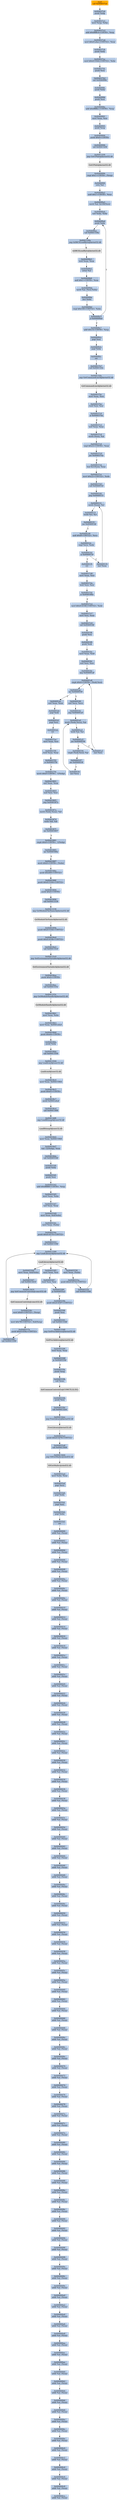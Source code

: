 digraph G {
node[shape=rectangle,style=filled,fillcolor=lightsteelblue,color=lightsteelblue]
bgcolor="transparent"
a0x00401000call_0x004037a0[label="start\ncall 0x004037a0",color="lightgrey",fillcolor="orange"];
a0x004037a0pushl_ebp[label="0x004037a0\npushl %ebp"];
a0x004037a1movl_esp_ebp[label="0x004037a1\nmovl %esp, %ebp"];
a0x004037a3addl_0xffffffc4UINT8_esp[label="0x004037a3\naddl $0xffffffc4<UINT8>, %esp"];
a0x004037a6movl_0x41a4acUINT32_eax[label="0x004037a6\nmovl $0x41a4ac<UINT32>, %eax"];
a0x004037abpushl_ebx[label="0x004037ab\npushl %ebx"];
a0x004037acmovl_0x415564UINT32_ebx[label="0x004037ac\nmovl $0x415564<UINT32>, %ebx"];
a0x004037b1pushl_esi[label="0x004037b1\npushl %esi"];
a0x004037b2call_0x0040f98c[label="0x004037b2\ncall 0x0040f98c"];
a0x0040f98cpushl_ebx[label="0x0040f98c\npushl %ebx"];
a0x0040f98dpushl_esi[label="0x0040f98d\npushl %esi"];
a0x0040f98eaddl_0xffffffecUINT8_esp[label="0x0040f98e\naddl $0xffffffec<UINT8>, %esp"];
a0x0040f991movl_eax_esi[label="0x0040f991\nmovl %eax, %esi"];
a0x0040f993pushl_esp[label="0x0040f993\npushl %esp"];
a0x0040f994pushl_0x0UINT8[label="0x0040f994\npushl $0x0<UINT8>"];
a0x0040f996call_0x004132f4[label="0x0040f996\ncall 0x004132f4"];
a0x004132f4jmp_GetCPInfo_kernel32_dll[label="0x004132f4\njmp GetCPInfo@kernel32.dll"];
GetCPInfo_kernel32_dll[label="GetCPInfo@kernel32.dll",color="lightgrey",fillcolor="lightgrey"];
a0x0040f99bcmpl_0x1UINT8_esp_[label="0x0040f99b\ncmpl $0x1<UINT8>, (%esp)"];
a0x0040f99fseta_al[label="0x0040f99f\nseta %al"];
a0x0040f9a2andl_0x1UINT8_eax[label="0x0040f9a2\nandl $0x1<UINT8>, %eax"];
a0x0040f9a5movb_al_0x100esi_[label="0x0040f9a5\nmovb %al, 0x100(%esi)"];
a0x0040f9abxorl_ebx_ebx[label="0x0040f9ab\nxorl %ebx, %ebx"];
a0x0040f9adpushl_ebx[label="0x0040f9ad\npushl %ebx"];
a0x0040f9aecall_0x0041338a[label="0x0040f9ae\ncall 0x0041338a"];
a0x0041338ajmp_IsDBCSLeadByte_kernel32_dll[label="0x0041338a\njmp IsDBCSLeadByte@kernel32.dll"];
IsDBCSLeadByte_kernel32_dll[label="IsDBCSLeadByte@kernel32.dll",color="lightgrey",fillcolor="lightgrey"];
a0x0040f9b3testl_eax_eax[label="0x0040f9b3\ntestl %eax, %eax"];
a0x0040f9b5setne_al[label="0x0040f9b5\nsetne %al"];
a0x0040f9b8andl_0x1UINT8_eax[label="0x0040f9b8\nandl $0x1<UINT8>, %eax"];
a0x0040f9bbmovb_al_esiebx_[label="0x0040f9bb\nmovb %al, (%esi,%ebx)"];
a0x0040f9beincl_ebx[label="0x0040f9be\nincl %ebx"];
a0x0040f9bfcmpl_0x100UINT32_ebx[label="0x0040f9bf\ncmpl $0x100<UINT32>, %ebx"];
a0x0040f9c5jl_0x0040f9ad[label="0x0040f9c5\njl 0x0040f9ad"];
a0x0040f9c7addl_0x14UINT8_esp[label="0x0040f9c7\naddl $0x14<UINT8>, %esp"];
a0x0040f9capopl_esi[label="0x0040f9ca\npopl %esi"];
a0x0040f9cbpopl_ebx[label="0x0040f9cb\npopl %ebx"];
a0x0040f9ccret[label="0x0040f9cc\nret"];
a0x004037b7call_0x004132fa[label="0x004037b7\ncall 0x004132fa"];
a0x004132fajmp_GetCommandLineA_kernel32_dll[label="0x004132fa\njmp GetCommandLineA@kernel32.dll"];
GetCommandLineA_kernel32_dll[label="GetCommandLineA@kernel32.dll",color="lightgrey",fillcolor="lightgrey"];
a0x004037bcmovl_eax_esi[label="0x004037bc\nmovl %eax, %esi"];
a0x004037betestl_esi_esi[label="0x004037be\ntestl %esi, %esi"];
a0x004037c0je_0x004037da[label="0x004037c0\nje 0x004037da"];
a0x004037c2xorl_eax_eax[label="0x004037c2\nxorl %eax, %eax"];
a0x004037c4movb_esi__al[label="0x004037c4\nmovb (%esi), %al"];
a0x004037c6cmpl_0x22UINT8_eax[label="0x004037c6\ncmpl $0x22<UINT8>, %eax"];
a0x004037c9jne_0x004037da[label="0x004037c9\njne 0x004037da"];
a0x004037cbleal_0x1esi__eax[label="0x004037cb\nleal 0x1(%esi), %eax"];
a0x004037cemovl_0x22UINT32_edx[label="0x004037ce\nmovl $0x22<UINT32>, %edx"];
a0x004037d3call_0x0040f144[label="0x004037d3\ncall 0x0040f144"];
a0x0040f144jmp_0x0040f151[label="0x0040f144\njmp 0x0040f151"];
a0x0040f151movb_eax__cl[label="0x0040f151\nmovb (%eax), %cl"];
a0x0040f153testb_cl_cl[label="0x0040f153\ntestb %cl, %cl"];
a0x0040f155jne_0x0040f146[label="0x0040f155\njne 0x0040f146"];
a0x0040f146andl_0xffUINT32_ecx[label="0x0040f146\nandl $0xff<UINT32>, %ecx"];
a0x0040f14ccmpl_ecx_edx[label="0x0040f14c\ncmpl %ecx, %edx"];
a0x0040f14eje_0x0040f159[label="0x0040f14e\nje 0x0040f159"];
a0x0040f150incl_eax[label="0x0040f150\nincl %eax"];
a0x0040f159ret[label="0x0040f159\nret"];
a0x004037d8movl_eax_esi[label="0x004037d8\nmovl %eax, %esi"];
a0x004037datestl_esi_esi[label="0x004037da\ntestl %esi, %esi"];
a0x004037dcje_0x0040388a[label="0x004037dc\nje 0x0040388a"];
a0x004037e2movl_0x414108UINT32_edx[label="0x004037e2\nmovl $0x414108<UINT32>, %edx"];
a0x004037e7movl_esi_eax[label="0x004037e7\nmovl %esi, %eax"];
a0x004037e9call_0x0040f188[label="0x004037e9\ncall 0x0040f188"];
a0x0040f188pushl_esi[label="0x0040f188\npushl %esi"];
a0x0040f189pushl_edi[label="0x0040f189\npushl %edi"];
a0x0040f18amovl_eax_edi[label="0x0040f18a\nmovl %eax, %edi"];
a0x0040f18cxorl_esi_esi[label="0x0040f18c\nxorl %esi, %esi"];
a0x0040f18ejmp_0x0040f1a8[label="0x0040f18e\njmp 0x0040f1a8"];
a0x0040f1a8cmpb_0x0UINT8_ediesi_[label="0x0040f1a8\ncmpb $0x0<UINT8>, (%edi,%esi)"];
a0x0040f1acjne_0x0040f190[label="0x0040f1ac\njne 0x0040f190"];
a0x0040f190xorl_ecx_ecx[label="0x0040f190\nxorl %ecx, %ecx"];
a0x0040f192jmp_0x0040f1a0[label="0x0040f192\njmp 0x0040f1a0"];
a0x0040f1a0movb_edxecx__al[label="0x0040f1a0\nmovb (%edx,%ecx), %al"];
a0x0040f1a3testb_al_al[label="0x0040f1a3\ntestb %al, %al"];
a0x0040f1a5jne_0x0040f194[label="0x0040f1a5\njne 0x0040f194"];
a0x0040f194cmpb_ediesi__al[label="0x0040f194\ncmpb (%edi,%esi), %al"];
a0x0040f197jne_0x0040f19f[label="0x0040f197\njne 0x0040f19f"];
a0x0040f19fincl_ecx[label="0x0040f19f\nincl %ecx"];
a0x0040f1a7incl_esi[label="0x0040f1a7\nincl %esi"];
a0x0040f1aexorl_eax_eax[label="0x0040f1ae\nxorl %eax, %eax"];
a0x0040f1b0popl_edi[label="0x0040f1b0\npopl %edi"];
a0x0040f1b1popl_esi[label="0x0040f1b1\npopl %esi"];
a0x0040f1b2ret[label="0x0040f1b2\nret"];
a0x004037eemovl_eax_esi[label="0x004037ee\nmovl %eax, %esi"];
a0x004037f0testl_eax_eax[label="0x004037f0\ntestl %eax, %eax"];
a0x004037f2je_0x004037fd[label="0x004037f2\nje 0x004037fd"];
a0x004037fdmovb_0x0UINT8__1ebp_[label="0x004037fd\nmovb $0x0<UINT8>, -1(%ebp)"];
a0x00403801xorl_eax_eax[label="0x00403801\nxorl %eax, %eax"];
a0x00403803xorl_esi_esi[label="0x00403803\nxorl %esi, %esi"];
a0x00403805jmp_0x0040387a[label="0x00403805\njmp 0x0040387a"];
a0x0040387amovb_ebxeax__dl[label="0x0040387a\nmovb (%ebx,%eax), %dl"];
a0x0040387dtestb_dl_dl[label="0x0040387d\ntestb %dl, %dl"];
a0x0040387fjne_0x00403807[label="0x0040387f\njne 0x00403807"];
a0x00403881cmpb_0x0UINT8__1ebp_[label="0x00403881\ncmpb $0x0<UINT8>, -1(%ebp)"];
a0x00403885jne_0x0040388a[label="0x00403885\njne 0x0040388a"];
a0x00403887movb_0x0UINT8_ebx_[label="0x00403887\nmovb $0x0<UINT8>, (%ebx)"];
a0x0040388apushl_0x400UINT32[label="0x0040388a\npushl $0x400<UINT32>"];
a0x0040388fpushl_0x415164UINT32[label="0x0040388f\npushl $0x415164<UINT32>"];
a0x00403894pushl_0x0UINT8[label="0x00403894\npushl $0x0<UINT8>"];
a0x00403896call_0x00413336[label="0x00403896\ncall 0x00413336"];
a0x00413336jmp_GetModuleFileNameA_kernel32_dll[label="0x00413336\njmp GetModuleFileNameA@kernel32.dll"];
GetModuleFileNameA_kernel32_dll[label="GetModuleFileNameA@kernel32.dll",color="lightgrey",fillcolor="lightgrey"];
a0x0040389bpushl_0x415164UINT32[label="0x0040389b\npushl $0x415164<UINT32>"];
a0x004038a0pushl_0x41410bUINT32[label="0x004038a0\npushl $0x41410b<UINT32>"];
a0x004038a5call_0x004133c0[label="0x004038a5\ncall 0x004133c0"];
a0x004133c0jmp_SetEnvironmentVariableA_kernel32_dll[label="0x004133c0\njmp SetEnvironmentVariableA@kernel32.dll"];
SetEnvironmentVariableA_kernel32_dll[label="SetEnvironmentVariableA@kernel32.dll",color="lightgrey",fillcolor="lightgrey"];
a0x004038aapushl_0x0UINT8[label="0x004038aa\npushl $0x0<UINT8>"];
a0x004038accall_0x0041333c[label="0x004038ac\ncall 0x0041333c"];
a0x0041333cjmp_GetModuleHandleA_kernel32_dll[label="0x0041333c\njmp GetModuleHandleA@kernel32.dll"];
GetModuleHandleA_kernel32_dll[label="GetModuleHandleA@kernel32.dll",color="lightgrey",fillcolor="lightgrey"];
a0x004038b1movl_eax_ebx[label="0x004038b1\nmovl %eax, %ebx"];
a0x004038b3movl_eax_0x0041a4a4[label="0x004038b3\nmovl %eax, 0x0041a4a4"];
a0x004038b8pushl_0x64UINT8[label="0x004038b8\npushl $0x64<UINT8>"];
a0x004038bapushl_ebx[label="0x004038ba\npushl %ebx"];
a0x004038bbcall_0x00413504[label="0x004038bb\ncall 0x00413504"];
a0x00413504jmp_LoadIconA_user32_dll[label="0x00413504\njmp LoadIconA@user32.dll"];
LoadIconA_user32_dll[label="LoadIconA@user32.dll",color="lightgrey",fillcolor="lightgrey"];
a0x004038c0movl_eax_0x00415964[label="0x004038c0\nmovl %eax, 0x00415964"];
a0x004038c5pushl_0x65UINT8[label="0x004038c5\npushl $0x65<UINT8>"];
a0x004038c7pushl_0x0041a4a4[label="0x004038c7\npushl 0x0041a4a4"];
a0x004038cdcall_0x004134f8[label="0x004038cd\ncall 0x004134f8"];
a0x004134f8jmp_LoadBitmapA_user32_dll[label="0x004134f8\njmp LoadBitmapA@user32.dll"];
LoadBitmapA_user32_dll[label="LoadBitmapA@user32.dll",color="lightgrey",fillcolor="lightgrey"];
a0x004038d2movl_eax_0x00415968[label="0x004038d2\nmovl %eax, 0x00415968"];
a0x004038d7leal__12ebp__eax[label="0x004038d7\nleal -12(%ebp), %eax"];
a0x004038dacall_0x00405540[label="0x004038da\ncall 0x00405540"];
a0x00405540pushl_ebx[label="0x00405540\npushl %ebx"];
a0x00405541pushl_esi[label="0x00405541\npushl %esi"];
a0x00405542addl_0xfffffff8UINT8_esp[label="0x00405542\naddl $0xfffffff8<UINT8>, %esp"];
a0x00405545movl_eax_ebx[label="0x00405545\nmovl %eax, %ebx"];
a0x00405547xorl_eax_eax[label="0x00405547\nxorl %eax, %eax"];
a0x00405549movl_eax_0x4ebx_[label="0x00405549\nmovl %eax, 0x4(%ebx)"];
a0x0040554cmovl_eax_ebx_[label="0x0040554c\nmovl %eax, (%ebx)"];
a0x0040554epushl_0x414570UINT32[label="0x0040554e\npushl $0x414570<UINT32>"];
a0x00405553call_0x00413390[label="0x00405553\ncall 0x00413390"];
a0x00413390jmp_LoadLibraryA_kernel32_dll[label="0x00413390\njmp LoadLibraryA@kernel32.dll"];
LoadLibraryA_kernel32_dll[label="LoadLibraryA@kernel32.dll",color="lightgrey",fillcolor="lightgrey"];
a0x00405558movl_eax_ebx_[label="0x00405558\nmovl %eax, (%ebx)"];
a0x0040555apushl_0x41457dUINT32[label="0x0040555a\npushl $0x41457d<UINT32>"];
a0x0040555fcall_0x00413390[label="0x0040555f\ncall 0x00413390"];
a0x00405564movl_eax_0x4ebx_[label="0x00405564\nmovl %eax, 0x4(%ebx)"];
a0x00405567call_0x00413410[label="0x00405567\ncall 0x00413410"];
a0x00413410jmp_InitCommonControls_comctl32_dll[label="0x00413410\njmp InitCommonControls@comctl32.dll"];
InitCommonControls_comctl32_dll[label="InitCommonControls@comctl32.dll",color="lightgrey",fillcolor="lightgrey"];
a0x0040556cmovl_0x8UINT32_esp_[label="0x0040556c\nmovl $0x8<UINT32>, (%esp)"];
a0x00405573movl_0x7ffUINT32_0x4esp_[label="0x00405573\nmovl $0x7ff<UINT32>, 0x4(%esp)"];
a0x0040557bpushl_0x41458aUINT32[label="0x0040557b\npushl $0x41458a<UINT32>"];
a0x00405580call_0x00413390[label="0x00405580\ncall 0x00413390"];
a0x00405585movl_eax_esi[label="0x00405585\nmovl %eax, %esi"];
a0x00405587testl_esi_esi[label="0x00405587\ntestl %esi, %esi"];
a0x00405589je_0x004055a3[label="0x00405589\nje 0x004055a3"];
a0x0040558bpushl_0x414597UINT32[label="0x0040558b\npushl $0x414597<UINT32>"];
a0x00405590pushl_esi[label="0x00405590\npushl %esi"];
a0x00405591call_0x00413348[label="0x00405591\ncall 0x00413348"];
a0x00413348jmp_GetProcAddress_kernel32_dll[label="0x00413348\njmp GetProcAddress@kernel32.dll"];
GetProcAddress_kernel32_dll[label="GetProcAddress@kernel32.dll",color="lightgrey",fillcolor="lightgrey"];
a0x00405596testl_eax_eax[label="0x00405596\ntestl %eax, %eax"];
a0x00405598je_0x0040559d[label="0x00405598\nje 0x0040559d"];
a0x0040559apushl_esp[label="0x0040559a\npushl %esp"];
a0x0040559bcall_eax[label="0x0040559b\ncall %eax"];
InitCommonControlsEx_COMCTL32_DLL[label="InitCommonControlsEx@COMCTL32.DLL",color="lightgrey",fillcolor="lightgrey"];
a0x0040559dpushl_esi[label="0x0040559d\npushl %esi"];
a0x0040559ecall_0x004132ee[label="0x0040559e\ncall 0x004132ee"];
a0x004132eejmp_FreeLibrary_kernel32_dll[label="0x004132ee\njmp FreeLibrary@kernel32.dll"];
FreeLibrary_kernel32_dll[label="FreeLibrary@kernel32.dll",color="lightgrey",fillcolor="lightgrey"];
a0x004055a3pushl_0x415d78UINT32[label="0x004055a3\npushl $0x415d78<UINT32>"];
a0x004055a8call_0x00413444[label="0x004055a8\ncall 0x00413444"];
a0x00413444jmp_SHGetMalloc_shell32_dll[label="0x00413444\njmp SHGetMalloc@shell32.dll"];
SHGetMalloc_shell32_dll[label="SHGetMalloc@shell32.dll",color="lightgrey",fillcolor="lightgrey"];
a0x004055admovl_ebx_eax[label="0x004055ad\nmovl %ebx, %eax"];
a0x004055afpopl_ecx[label="0x004055af\npopl %ecx"];
a0x004055b0popl_edx[label="0x004055b0\npopl %edx"];
a0x004055b1popl_esi[label="0x004055b1\npopl %esi"];
a0x004055b2popl_ebx[label="0x004055b2\npopl %ebx"];
a0x004055b3ret[label="0x004055b3\nret"];
a0x00000000addb_al_eax_[label="0x00000000\naddb %al, (%eax)"];
a0x00000002addb_al_eax_[label="0x00000002\naddb %al, (%eax)"];
a0x00000004addb_al_eax_[label="0x00000004\naddb %al, (%eax)"];
a0x00000006addb_al_eax_[label="0x00000006\naddb %al, (%eax)"];
a0x00000008addb_al_eax_[label="0x00000008\naddb %al, (%eax)"];
a0x0000000aaddb_al_eax_[label="0x0000000a\naddb %al, (%eax)"];
a0x0000000caddb_al_eax_[label="0x0000000c\naddb %al, (%eax)"];
a0x0000000eaddb_al_eax_[label="0x0000000e\naddb %al, (%eax)"];
a0x00000010addb_al_eax_[label="0x00000010\naddb %al, (%eax)"];
a0x00000012addb_al_eax_[label="0x00000012\naddb %al, (%eax)"];
a0x00000014addb_al_eax_[label="0x00000014\naddb %al, (%eax)"];
a0x00000016addb_al_eax_[label="0x00000016\naddb %al, (%eax)"];
a0x00000018addb_al_eax_[label="0x00000018\naddb %al, (%eax)"];
a0x0000001aaddb_al_eax_[label="0x0000001a\naddb %al, (%eax)"];
a0x0000001caddb_al_eax_[label="0x0000001c\naddb %al, (%eax)"];
a0x0000001eaddb_al_eax_[label="0x0000001e\naddb %al, (%eax)"];
a0x00000020addb_al_eax_[label="0x00000020\naddb %al, (%eax)"];
a0x00000022addb_al_eax_[label="0x00000022\naddb %al, (%eax)"];
a0x00000024addb_al_eax_[label="0x00000024\naddb %al, (%eax)"];
a0x00000026addb_al_eax_[label="0x00000026\naddb %al, (%eax)"];
a0x00000028addb_al_eax_[label="0x00000028\naddb %al, (%eax)"];
a0x0000002aaddb_al_eax_[label="0x0000002a\naddb %al, (%eax)"];
a0x0000002caddb_al_eax_[label="0x0000002c\naddb %al, (%eax)"];
a0x0000002eaddb_al_eax_[label="0x0000002e\naddb %al, (%eax)"];
a0x00000030addb_al_eax_[label="0x00000030\naddb %al, (%eax)"];
a0x00000032addb_al_eax_[label="0x00000032\naddb %al, (%eax)"];
a0x00000034addb_al_eax_[label="0x00000034\naddb %al, (%eax)"];
a0x00000036addb_al_eax_[label="0x00000036\naddb %al, (%eax)"];
a0x00000038addb_al_eax_[label="0x00000038\naddb %al, (%eax)"];
a0x0000003aaddb_al_eax_[label="0x0000003a\naddb %al, (%eax)"];
a0x0000003caddb_al_eax_[label="0x0000003c\naddb %al, (%eax)"];
a0x0000003eaddb_al_eax_[label="0x0000003e\naddb %al, (%eax)"];
a0x00000040addb_al_eax_[label="0x00000040\naddb %al, (%eax)"];
a0x00000042addb_al_eax_[label="0x00000042\naddb %al, (%eax)"];
a0x00000044addb_al_eax_[label="0x00000044\naddb %al, (%eax)"];
a0x00000046addb_al_eax_[label="0x00000046\naddb %al, (%eax)"];
a0x00000048addb_al_eax_[label="0x00000048\naddb %al, (%eax)"];
a0x0000004aaddb_al_eax_[label="0x0000004a\naddb %al, (%eax)"];
a0x0000004caddb_al_eax_[label="0x0000004c\naddb %al, (%eax)"];
a0x0000004eaddb_al_eax_[label="0x0000004e\naddb %al, (%eax)"];
a0x00000050addb_al_eax_[label="0x00000050\naddb %al, (%eax)"];
a0x00000052addb_al_eax_[label="0x00000052\naddb %al, (%eax)"];
a0x00000054addb_al_eax_[label="0x00000054\naddb %al, (%eax)"];
a0x00000056addb_al_eax_[label="0x00000056\naddb %al, (%eax)"];
a0x00000058addb_al_eax_[label="0x00000058\naddb %al, (%eax)"];
a0x0000005aaddb_al_eax_[label="0x0000005a\naddb %al, (%eax)"];
a0x0000005caddb_al_eax_[label="0x0000005c\naddb %al, (%eax)"];
a0x0000005eaddb_al_eax_[label="0x0000005e\naddb %al, (%eax)"];
a0x00000060addb_al_eax_[label="0x00000060\naddb %al, (%eax)"];
a0x00000062addb_al_eax_[label="0x00000062\naddb %al, (%eax)"];
a0x00000064addb_al_eax_[label="0x00000064\naddb %al, (%eax)"];
a0x00000066addb_al_eax_[label="0x00000066\naddb %al, (%eax)"];
a0x00000068addb_al_eax_[label="0x00000068\naddb %al, (%eax)"];
a0x0000006aaddb_al_eax_[label="0x0000006a\naddb %al, (%eax)"];
a0x0000006caddb_al_eax_[label="0x0000006c\naddb %al, (%eax)"];
a0x0000006eaddb_al_eax_[label="0x0000006e\naddb %al, (%eax)"];
a0x00000070addb_al_eax_[label="0x00000070\naddb %al, (%eax)"];
a0x00000072addb_al_eax_[label="0x00000072\naddb %al, (%eax)"];
a0x00000074addb_al_eax_[label="0x00000074\naddb %al, (%eax)"];
a0x00000076addb_al_eax_[label="0x00000076\naddb %al, (%eax)"];
a0x00000078addb_al_eax_[label="0x00000078\naddb %al, (%eax)"];
a0x0000007aaddb_al_eax_[label="0x0000007a\naddb %al, (%eax)"];
a0x0000007caddb_al_eax_[label="0x0000007c\naddb %al, (%eax)"];
a0x0000007eaddb_al_eax_[label="0x0000007e\naddb %al, (%eax)"];
a0x00000080addb_al_eax_[label="0x00000080\naddb %al, (%eax)"];
a0x00000082addb_al_eax_[label="0x00000082\naddb %al, (%eax)"];
a0x00000084addb_al_eax_[label="0x00000084\naddb %al, (%eax)"];
a0x00000086addb_al_eax_[label="0x00000086\naddb %al, (%eax)"];
a0x00000088addb_al_eax_[label="0x00000088\naddb %al, (%eax)"];
a0x0000008aaddb_al_eax_[label="0x0000008a\naddb %al, (%eax)"];
a0x0000008caddb_al_eax_[label="0x0000008c\naddb %al, (%eax)"];
a0x0000008eaddb_al_eax_[label="0x0000008e\naddb %al, (%eax)"];
a0x00000090addb_al_eax_[label="0x00000090\naddb %al, (%eax)"];
a0x00000092addb_al_eax_[label="0x00000092\naddb %al, (%eax)"];
a0x00000094addb_al_eax_[label="0x00000094\naddb %al, (%eax)"];
a0x00000096addb_al_eax_[label="0x00000096\naddb %al, (%eax)"];
a0x00000098addb_al_eax_[label="0x00000098\naddb %al, (%eax)"];
a0x0000009aaddb_al_eax_[label="0x0000009a\naddb %al, (%eax)"];
a0x0000009caddb_al_eax_[label="0x0000009c\naddb %al, (%eax)"];
a0x0000009eaddb_al_eax_[label="0x0000009e\naddb %al, (%eax)"];
a0x000000a0addb_al_eax_[label="0x000000a0\naddb %al, (%eax)"];
a0x000000a2addb_al_eax_[label="0x000000a2\naddb %al, (%eax)"];
a0x000000a4addb_al_eax_[label="0x000000a4\naddb %al, (%eax)"];
a0x000000a6addb_al_eax_[label="0x000000a6\naddb %al, (%eax)"];
a0x000000a8addb_al_eax_[label="0x000000a8\naddb %al, (%eax)"];
a0x000000aaaddb_al_eax_[label="0x000000aa\naddb %al, (%eax)"];
a0x000000acaddb_al_eax_[label="0x000000ac\naddb %al, (%eax)"];
a0x000000aeaddb_al_eax_[label="0x000000ae\naddb %al, (%eax)"];
a0x000000b0addb_al_eax_[label="0x000000b0\naddb %al, (%eax)"];
a0x000000b2addb_al_eax_[label="0x000000b2\naddb %al, (%eax)"];
a0x000000b4addb_al_eax_[label="0x000000b4\naddb %al, (%eax)"];
a0x000000b6addb_al_eax_[label="0x000000b6\naddb %al, (%eax)"];
a0x000000b8addb_al_eax_[label="0x000000b8\naddb %al, (%eax)"];
a0x000000baaddb_al_eax_[label="0x000000ba\naddb %al, (%eax)"];
a0x000000bcaddb_al_eax_[label="0x000000bc\naddb %al, (%eax)"];
a0x000000beaddb_al_eax_[label="0x000000be\naddb %al, (%eax)"];
a0x000000c0addb_al_eax_[label="0x000000c0\naddb %al, (%eax)"];
a0x000000c2addb_al_eax_[label="0x000000c2\naddb %al, (%eax)"];
a0x000000c4addb_al_eax_[label="0x000000c4\naddb %al, (%eax)"];
a0x000000c6addb_al_eax_[label="0x000000c6\naddb %al, (%eax)"];
a0x000000c8addb_al_eax_[label="0x000000c8\naddb %al, (%eax)"];
a0x000000caaddb_al_eax_[label="0x000000ca\naddb %al, (%eax)"];
a0x00401000call_0x004037a0 -> a0x004037a0pushl_ebp [color="#000000"];
a0x004037a0pushl_ebp -> a0x004037a1movl_esp_ebp [color="#000000"];
a0x004037a1movl_esp_ebp -> a0x004037a3addl_0xffffffc4UINT8_esp [color="#000000"];
a0x004037a3addl_0xffffffc4UINT8_esp -> a0x004037a6movl_0x41a4acUINT32_eax [color="#000000"];
a0x004037a6movl_0x41a4acUINT32_eax -> a0x004037abpushl_ebx [color="#000000"];
a0x004037abpushl_ebx -> a0x004037acmovl_0x415564UINT32_ebx [color="#000000"];
a0x004037acmovl_0x415564UINT32_ebx -> a0x004037b1pushl_esi [color="#000000"];
a0x004037b1pushl_esi -> a0x004037b2call_0x0040f98c [color="#000000"];
a0x004037b2call_0x0040f98c -> a0x0040f98cpushl_ebx [color="#000000"];
a0x0040f98cpushl_ebx -> a0x0040f98dpushl_esi [color="#000000"];
a0x0040f98dpushl_esi -> a0x0040f98eaddl_0xffffffecUINT8_esp [color="#000000"];
a0x0040f98eaddl_0xffffffecUINT8_esp -> a0x0040f991movl_eax_esi [color="#000000"];
a0x0040f991movl_eax_esi -> a0x0040f993pushl_esp [color="#000000"];
a0x0040f993pushl_esp -> a0x0040f994pushl_0x0UINT8 [color="#000000"];
a0x0040f994pushl_0x0UINT8 -> a0x0040f996call_0x004132f4 [color="#000000"];
a0x0040f996call_0x004132f4 -> a0x004132f4jmp_GetCPInfo_kernel32_dll [color="#000000"];
a0x004132f4jmp_GetCPInfo_kernel32_dll -> GetCPInfo_kernel32_dll [color="#000000"];
GetCPInfo_kernel32_dll -> a0x0040f99bcmpl_0x1UINT8_esp_ [color="#000000"];
a0x0040f99bcmpl_0x1UINT8_esp_ -> a0x0040f99fseta_al [color="#000000"];
a0x0040f99fseta_al -> a0x0040f9a2andl_0x1UINT8_eax [color="#000000"];
a0x0040f9a2andl_0x1UINT8_eax -> a0x0040f9a5movb_al_0x100esi_ [color="#000000"];
a0x0040f9a5movb_al_0x100esi_ -> a0x0040f9abxorl_ebx_ebx [color="#000000"];
a0x0040f9abxorl_ebx_ebx -> a0x0040f9adpushl_ebx [color="#000000"];
a0x0040f9adpushl_ebx -> a0x0040f9aecall_0x0041338a [color="#000000"];
a0x0040f9aecall_0x0041338a -> a0x0041338ajmp_IsDBCSLeadByte_kernel32_dll [color="#000000"];
a0x0041338ajmp_IsDBCSLeadByte_kernel32_dll -> IsDBCSLeadByte_kernel32_dll [color="#000000"];
IsDBCSLeadByte_kernel32_dll -> a0x0040f9b3testl_eax_eax [color="#000000"];
a0x0040f9b3testl_eax_eax -> a0x0040f9b5setne_al [color="#000000"];
a0x0040f9b5setne_al -> a0x0040f9b8andl_0x1UINT8_eax [color="#000000"];
a0x0040f9b8andl_0x1UINT8_eax -> a0x0040f9bbmovb_al_esiebx_ [color="#000000"];
a0x0040f9bbmovb_al_esiebx_ -> a0x0040f9beincl_ebx [color="#000000"];
a0x0040f9beincl_ebx -> a0x0040f9bfcmpl_0x100UINT32_ebx [color="#000000"];
a0x0040f9bfcmpl_0x100UINT32_ebx -> a0x0040f9c5jl_0x0040f9ad [color="#000000"];
a0x0040f9c5jl_0x0040f9ad -> a0x0040f9adpushl_ebx [color="#000000",label="T"];
a0x0040f9c5jl_0x0040f9ad -> a0x0040f9c7addl_0x14UINT8_esp [color="#000000",label="F"];
a0x0040f9c7addl_0x14UINT8_esp -> a0x0040f9capopl_esi [color="#000000"];
a0x0040f9capopl_esi -> a0x0040f9cbpopl_ebx [color="#000000"];
a0x0040f9cbpopl_ebx -> a0x0040f9ccret [color="#000000"];
a0x0040f9ccret -> a0x004037b7call_0x004132fa [color="#000000"];
a0x004037b7call_0x004132fa -> a0x004132fajmp_GetCommandLineA_kernel32_dll [color="#000000"];
a0x004132fajmp_GetCommandLineA_kernel32_dll -> GetCommandLineA_kernel32_dll [color="#000000"];
GetCommandLineA_kernel32_dll -> a0x004037bcmovl_eax_esi [color="#000000"];
a0x004037bcmovl_eax_esi -> a0x004037betestl_esi_esi [color="#000000"];
a0x004037betestl_esi_esi -> a0x004037c0je_0x004037da [color="#000000"];
a0x004037c0je_0x004037da -> a0x004037c2xorl_eax_eax [color="#000000",label="F"];
a0x004037c2xorl_eax_eax -> a0x004037c4movb_esi__al [color="#000000"];
a0x004037c4movb_esi__al -> a0x004037c6cmpl_0x22UINT8_eax [color="#000000"];
a0x004037c6cmpl_0x22UINT8_eax -> a0x004037c9jne_0x004037da [color="#000000"];
a0x004037c9jne_0x004037da -> a0x004037cbleal_0x1esi__eax [color="#000000",label="F"];
a0x004037cbleal_0x1esi__eax -> a0x004037cemovl_0x22UINT32_edx [color="#000000"];
a0x004037cemovl_0x22UINT32_edx -> a0x004037d3call_0x0040f144 [color="#000000"];
a0x004037d3call_0x0040f144 -> a0x0040f144jmp_0x0040f151 [color="#000000"];
a0x0040f144jmp_0x0040f151 -> a0x0040f151movb_eax__cl [color="#000000"];
a0x0040f151movb_eax__cl -> a0x0040f153testb_cl_cl [color="#000000"];
a0x0040f153testb_cl_cl -> a0x0040f155jne_0x0040f146 [color="#000000"];
a0x0040f155jne_0x0040f146 -> a0x0040f146andl_0xffUINT32_ecx [color="#000000",label="T"];
a0x0040f146andl_0xffUINT32_ecx -> a0x0040f14ccmpl_ecx_edx [color="#000000"];
a0x0040f14ccmpl_ecx_edx -> a0x0040f14eje_0x0040f159 [color="#000000"];
a0x0040f14eje_0x0040f159 -> a0x0040f150incl_eax [color="#000000",label="F"];
a0x0040f150incl_eax -> a0x0040f151movb_eax__cl [color="#000000"];
a0x0040f14eje_0x0040f159 -> a0x0040f159ret [color="#000000",label="T"];
a0x0040f159ret -> a0x004037d8movl_eax_esi [color="#000000"];
a0x004037d8movl_eax_esi -> a0x004037datestl_esi_esi [color="#000000"];
a0x004037datestl_esi_esi -> a0x004037dcje_0x0040388a [color="#000000"];
a0x004037dcje_0x0040388a -> a0x004037e2movl_0x414108UINT32_edx [color="#000000",label="F"];
a0x004037e2movl_0x414108UINT32_edx -> a0x004037e7movl_esi_eax [color="#000000"];
a0x004037e7movl_esi_eax -> a0x004037e9call_0x0040f188 [color="#000000"];
a0x004037e9call_0x0040f188 -> a0x0040f188pushl_esi [color="#000000"];
a0x0040f188pushl_esi -> a0x0040f189pushl_edi [color="#000000"];
a0x0040f189pushl_edi -> a0x0040f18amovl_eax_edi [color="#000000"];
a0x0040f18amovl_eax_edi -> a0x0040f18cxorl_esi_esi [color="#000000"];
a0x0040f18cxorl_esi_esi -> a0x0040f18ejmp_0x0040f1a8 [color="#000000"];
a0x0040f18ejmp_0x0040f1a8 -> a0x0040f1a8cmpb_0x0UINT8_ediesi_ [color="#000000"];
a0x0040f1a8cmpb_0x0UINT8_ediesi_ -> a0x0040f1acjne_0x0040f190 [color="#000000"];
a0x0040f1acjne_0x0040f190 -> a0x0040f190xorl_ecx_ecx [color="#000000",label="T"];
a0x0040f190xorl_ecx_ecx -> a0x0040f192jmp_0x0040f1a0 [color="#000000"];
a0x0040f192jmp_0x0040f1a0 -> a0x0040f1a0movb_edxecx__al [color="#000000"];
a0x0040f1a0movb_edxecx__al -> a0x0040f1a3testb_al_al [color="#000000"];
a0x0040f1a3testb_al_al -> a0x0040f1a5jne_0x0040f194 [color="#000000"];
a0x0040f1a5jne_0x0040f194 -> a0x0040f194cmpb_ediesi__al [color="#000000",label="T"];
a0x0040f194cmpb_ediesi__al -> a0x0040f197jne_0x0040f19f [color="#000000"];
a0x0040f197jne_0x0040f19f -> a0x0040f19fincl_ecx [color="#000000",label="T"];
a0x0040f19fincl_ecx -> a0x0040f1a0movb_edxecx__al [color="#000000"];
a0x0040f1a5jne_0x0040f194 -> a0x0040f1a7incl_esi [color="#000000",label="F"];
a0x0040f1a7incl_esi -> a0x0040f1a8cmpb_0x0UINT8_ediesi_ [color="#000000"];
a0x0040f1acjne_0x0040f190 -> a0x0040f1aexorl_eax_eax [color="#000000",label="F"];
a0x0040f1aexorl_eax_eax -> a0x0040f1b0popl_edi [color="#000000"];
a0x0040f1b0popl_edi -> a0x0040f1b1popl_esi [color="#000000"];
a0x0040f1b1popl_esi -> a0x0040f1b2ret [color="#000000"];
a0x0040f1b2ret -> a0x004037eemovl_eax_esi [color="#000000"];
a0x004037eemovl_eax_esi -> a0x004037f0testl_eax_eax [color="#000000"];
a0x004037f0testl_eax_eax -> a0x004037f2je_0x004037fd [color="#000000"];
a0x004037f2je_0x004037fd -> a0x004037fdmovb_0x0UINT8__1ebp_ [color="#000000",label="T"];
a0x004037fdmovb_0x0UINT8__1ebp_ -> a0x00403801xorl_eax_eax [color="#000000"];
a0x00403801xorl_eax_eax -> a0x00403803xorl_esi_esi [color="#000000"];
a0x00403803xorl_esi_esi -> a0x00403805jmp_0x0040387a [color="#000000"];
a0x00403805jmp_0x0040387a -> a0x0040387amovb_ebxeax__dl [color="#000000"];
a0x0040387amovb_ebxeax__dl -> a0x0040387dtestb_dl_dl [color="#000000"];
a0x0040387dtestb_dl_dl -> a0x0040387fjne_0x00403807 [color="#000000"];
a0x0040387fjne_0x00403807 -> a0x00403881cmpb_0x0UINT8__1ebp_ [color="#000000",label="F"];
a0x00403881cmpb_0x0UINT8__1ebp_ -> a0x00403885jne_0x0040388a [color="#000000"];
a0x00403885jne_0x0040388a -> a0x00403887movb_0x0UINT8_ebx_ [color="#000000",label="F"];
a0x00403887movb_0x0UINT8_ebx_ -> a0x0040388apushl_0x400UINT32 [color="#000000"];
a0x0040388apushl_0x400UINT32 -> a0x0040388fpushl_0x415164UINT32 [color="#000000"];
a0x0040388fpushl_0x415164UINT32 -> a0x00403894pushl_0x0UINT8 [color="#000000"];
a0x00403894pushl_0x0UINT8 -> a0x00403896call_0x00413336 [color="#000000"];
a0x00403896call_0x00413336 -> a0x00413336jmp_GetModuleFileNameA_kernel32_dll [color="#000000"];
a0x00413336jmp_GetModuleFileNameA_kernel32_dll -> GetModuleFileNameA_kernel32_dll [color="#000000"];
GetModuleFileNameA_kernel32_dll -> a0x0040389bpushl_0x415164UINT32 [color="#000000"];
a0x0040389bpushl_0x415164UINT32 -> a0x004038a0pushl_0x41410bUINT32 [color="#000000"];
a0x004038a0pushl_0x41410bUINT32 -> a0x004038a5call_0x004133c0 [color="#000000"];
a0x004038a5call_0x004133c0 -> a0x004133c0jmp_SetEnvironmentVariableA_kernel32_dll [color="#000000"];
a0x004133c0jmp_SetEnvironmentVariableA_kernel32_dll -> SetEnvironmentVariableA_kernel32_dll [color="#000000"];
SetEnvironmentVariableA_kernel32_dll -> a0x004038aapushl_0x0UINT8 [color="#000000"];
a0x004038aapushl_0x0UINT8 -> a0x004038accall_0x0041333c [color="#000000"];
a0x004038accall_0x0041333c -> a0x0041333cjmp_GetModuleHandleA_kernel32_dll [color="#000000"];
a0x0041333cjmp_GetModuleHandleA_kernel32_dll -> GetModuleHandleA_kernel32_dll [color="#000000"];
GetModuleHandleA_kernel32_dll -> a0x004038b1movl_eax_ebx [color="#000000"];
a0x004038b1movl_eax_ebx -> a0x004038b3movl_eax_0x0041a4a4 [color="#000000"];
a0x004038b3movl_eax_0x0041a4a4 -> a0x004038b8pushl_0x64UINT8 [color="#000000"];
a0x004038b8pushl_0x64UINT8 -> a0x004038bapushl_ebx [color="#000000"];
a0x004038bapushl_ebx -> a0x004038bbcall_0x00413504 [color="#000000"];
a0x004038bbcall_0x00413504 -> a0x00413504jmp_LoadIconA_user32_dll [color="#000000"];
a0x00413504jmp_LoadIconA_user32_dll -> LoadIconA_user32_dll [color="#000000"];
LoadIconA_user32_dll -> a0x004038c0movl_eax_0x00415964 [color="#000000"];
a0x004038c0movl_eax_0x00415964 -> a0x004038c5pushl_0x65UINT8 [color="#000000"];
a0x004038c5pushl_0x65UINT8 -> a0x004038c7pushl_0x0041a4a4 [color="#000000"];
a0x004038c7pushl_0x0041a4a4 -> a0x004038cdcall_0x004134f8 [color="#000000"];
a0x004038cdcall_0x004134f8 -> a0x004134f8jmp_LoadBitmapA_user32_dll [color="#000000"];
a0x004134f8jmp_LoadBitmapA_user32_dll -> LoadBitmapA_user32_dll [color="#000000"];
LoadBitmapA_user32_dll -> a0x004038d2movl_eax_0x00415968 [color="#000000"];
a0x004038d2movl_eax_0x00415968 -> a0x004038d7leal__12ebp__eax [color="#000000"];
a0x004038d7leal__12ebp__eax -> a0x004038dacall_0x00405540 [color="#000000"];
a0x004038dacall_0x00405540 -> a0x00405540pushl_ebx [color="#000000"];
a0x00405540pushl_ebx -> a0x00405541pushl_esi [color="#000000"];
a0x00405541pushl_esi -> a0x00405542addl_0xfffffff8UINT8_esp [color="#000000"];
a0x00405542addl_0xfffffff8UINT8_esp -> a0x00405545movl_eax_ebx [color="#000000"];
a0x00405545movl_eax_ebx -> a0x00405547xorl_eax_eax [color="#000000"];
a0x00405547xorl_eax_eax -> a0x00405549movl_eax_0x4ebx_ [color="#000000"];
a0x00405549movl_eax_0x4ebx_ -> a0x0040554cmovl_eax_ebx_ [color="#000000"];
a0x0040554cmovl_eax_ebx_ -> a0x0040554epushl_0x414570UINT32 [color="#000000"];
a0x0040554epushl_0x414570UINT32 -> a0x00405553call_0x00413390 [color="#000000"];
a0x00405553call_0x00413390 -> a0x00413390jmp_LoadLibraryA_kernel32_dll [color="#000000"];
a0x00413390jmp_LoadLibraryA_kernel32_dll -> LoadLibraryA_kernel32_dll [color="#000000"];
LoadLibraryA_kernel32_dll -> a0x00405558movl_eax_ebx_ [color="#000000"];
a0x00405558movl_eax_ebx_ -> a0x0040555apushl_0x41457dUINT32 [color="#000000"];
a0x0040555apushl_0x41457dUINT32 -> a0x0040555fcall_0x00413390 [color="#000000"];
a0x0040555fcall_0x00413390 -> a0x00413390jmp_LoadLibraryA_kernel32_dll [color="#000000"];
LoadLibraryA_kernel32_dll -> a0x00405564movl_eax_0x4ebx_ [color="#000000"];
a0x00405564movl_eax_0x4ebx_ -> a0x00405567call_0x00413410 [color="#000000"];
a0x00405567call_0x00413410 -> a0x00413410jmp_InitCommonControls_comctl32_dll [color="#000000"];
a0x00413410jmp_InitCommonControls_comctl32_dll -> InitCommonControls_comctl32_dll [color="#000000"];
InitCommonControls_comctl32_dll -> a0x0040556cmovl_0x8UINT32_esp_ [color="#000000"];
a0x0040556cmovl_0x8UINT32_esp_ -> a0x00405573movl_0x7ffUINT32_0x4esp_ [color="#000000"];
a0x00405573movl_0x7ffUINT32_0x4esp_ -> a0x0040557bpushl_0x41458aUINT32 [color="#000000"];
a0x0040557bpushl_0x41458aUINT32 -> a0x00405580call_0x00413390 [color="#000000"];
a0x00405580call_0x00413390 -> a0x00413390jmp_LoadLibraryA_kernel32_dll [color="#000000"];
LoadLibraryA_kernel32_dll -> a0x00405585movl_eax_esi [color="#000000"];
a0x00405585movl_eax_esi -> a0x00405587testl_esi_esi [color="#000000"];
a0x00405587testl_esi_esi -> a0x00405589je_0x004055a3 [color="#000000"];
a0x00405589je_0x004055a3 -> a0x0040558bpushl_0x414597UINT32 [color="#000000",label="F"];
a0x0040558bpushl_0x414597UINT32 -> a0x00405590pushl_esi [color="#000000"];
a0x00405590pushl_esi -> a0x00405591call_0x00413348 [color="#000000"];
a0x00405591call_0x00413348 -> a0x00413348jmp_GetProcAddress_kernel32_dll [color="#000000"];
a0x00413348jmp_GetProcAddress_kernel32_dll -> GetProcAddress_kernel32_dll [color="#000000"];
GetProcAddress_kernel32_dll -> a0x00405596testl_eax_eax [color="#000000"];
a0x00405596testl_eax_eax -> a0x00405598je_0x0040559d [color="#000000"];
a0x00405598je_0x0040559d -> a0x0040559apushl_esp [color="#000000",label="F"];
a0x0040559apushl_esp -> a0x0040559bcall_eax [color="#000000"];
a0x0040559bcall_eax -> InitCommonControlsEx_COMCTL32_DLL [color="#000000"];
InitCommonControlsEx_COMCTL32_DLL -> a0x0040559dpushl_esi [color="#000000"];
a0x0040559dpushl_esi -> a0x0040559ecall_0x004132ee [color="#000000"];
a0x0040559ecall_0x004132ee -> a0x004132eejmp_FreeLibrary_kernel32_dll [color="#000000"];
a0x004132eejmp_FreeLibrary_kernel32_dll -> FreeLibrary_kernel32_dll [color="#000000"];
FreeLibrary_kernel32_dll -> a0x004055a3pushl_0x415d78UINT32 [color="#000000"];
a0x004055a3pushl_0x415d78UINT32 -> a0x004055a8call_0x00413444 [color="#000000"];
a0x004055a8call_0x00413444 -> a0x00413444jmp_SHGetMalloc_shell32_dll [color="#000000"];
a0x00413444jmp_SHGetMalloc_shell32_dll -> SHGetMalloc_shell32_dll [color="#000000"];
SHGetMalloc_shell32_dll -> a0x004055admovl_ebx_eax [color="#000000"];
a0x004055admovl_ebx_eax -> a0x004055afpopl_ecx [color="#000000"];
a0x004055afpopl_ecx -> a0x004055b0popl_edx [color="#000000"];
a0x004055b0popl_edx -> a0x004055b1popl_esi [color="#000000"];
a0x004055b1popl_esi -> a0x004055b2popl_ebx [color="#000000"];
a0x004055b2popl_ebx -> a0x004055b3ret [color="#000000"];
a0x004055b3ret -> a0x00000000addb_al_eax_ [color="#000000"];
a0x00000000addb_al_eax_ -> a0x00000002addb_al_eax_ [color="#000000"];
a0x00000002addb_al_eax_ -> a0x00000004addb_al_eax_ [color="#000000"];
a0x00000004addb_al_eax_ -> a0x00000006addb_al_eax_ [color="#000000"];
a0x00000006addb_al_eax_ -> a0x00000008addb_al_eax_ [color="#000000"];
a0x00000008addb_al_eax_ -> a0x0000000aaddb_al_eax_ [color="#000000"];
a0x0000000aaddb_al_eax_ -> a0x0000000caddb_al_eax_ [color="#000000"];
a0x0000000caddb_al_eax_ -> a0x0000000eaddb_al_eax_ [color="#000000"];
a0x0000000eaddb_al_eax_ -> a0x00000010addb_al_eax_ [color="#000000"];
a0x00000010addb_al_eax_ -> a0x00000012addb_al_eax_ [color="#000000"];
a0x00000012addb_al_eax_ -> a0x00000014addb_al_eax_ [color="#000000"];
a0x00000014addb_al_eax_ -> a0x00000016addb_al_eax_ [color="#000000"];
a0x00000016addb_al_eax_ -> a0x00000018addb_al_eax_ [color="#000000"];
a0x00000018addb_al_eax_ -> a0x0000001aaddb_al_eax_ [color="#000000"];
a0x0000001aaddb_al_eax_ -> a0x0000001caddb_al_eax_ [color="#000000"];
a0x0000001caddb_al_eax_ -> a0x0000001eaddb_al_eax_ [color="#000000"];
a0x0000001eaddb_al_eax_ -> a0x00000020addb_al_eax_ [color="#000000"];
a0x00000020addb_al_eax_ -> a0x00000022addb_al_eax_ [color="#000000"];
a0x00000022addb_al_eax_ -> a0x00000024addb_al_eax_ [color="#000000"];
a0x00000024addb_al_eax_ -> a0x00000026addb_al_eax_ [color="#000000"];
a0x00000026addb_al_eax_ -> a0x00000028addb_al_eax_ [color="#000000"];
a0x00000028addb_al_eax_ -> a0x0000002aaddb_al_eax_ [color="#000000"];
a0x0000002aaddb_al_eax_ -> a0x0000002caddb_al_eax_ [color="#000000"];
a0x0000002caddb_al_eax_ -> a0x0000002eaddb_al_eax_ [color="#000000"];
a0x0000002eaddb_al_eax_ -> a0x00000030addb_al_eax_ [color="#000000"];
a0x00000030addb_al_eax_ -> a0x00000032addb_al_eax_ [color="#000000"];
a0x00000032addb_al_eax_ -> a0x00000034addb_al_eax_ [color="#000000"];
a0x00000034addb_al_eax_ -> a0x00000036addb_al_eax_ [color="#000000"];
a0x00000036addb_al_eax_ -> a0x00000038addb_al_eax_ [color="#000000"];
a0x00000038addb_al_eax_ -> a0x0000003aaddb_al_eax_ [color="#000000"];
a0x0000003aaddb_al_eax_ -> a0x0000003caddb_al_eax_ [color="#000000"];
a0x0000003caddb_al_eax_ -> a0x0000003eaddb_al_eax_ [color="#000000"];
a0x0000003eaddb_al_eax_ -> a0x00000040addb_al_eax_ [color="#000000"];
a0x00000040addb_al_eax_ -> a0x00000042addb_al_eax_ [color="#000000"];
a0x00000042addb_al_eax_ -> a0x00000044addb_al_eax_ [color="#000000"];
a0x00000044addb_al_eax_ -> a0x00000046addb_al_eax_ [color="#000000"];
a0x00000046addb_al_eax_ -> a0x00000048addb_al_eax_ [color="#000000"];
a0x00000048addb_al_eax_ -> a0x0000004aaddb_al_eax_ [color="#000000"];
a0x0000004aaddb_al_eax_ -> a0x0000004caddb_al_eax_ [color="#000000"];
a0x0000004caddb_al_eax_ -> a0x0000004eaddb_al_eax_ [color="#000000"];
a0x0000004eaddb_al_eax_ -> a0x00000050addb_al_eax_ [color="#000000"];
a0x00000050addb_al_eax_ -> a0x00000052addb_al_eax_ [color="#000000"];
a0x00000052addb_al_eax_ -> a0x00000054addb_al_eax_ [color="#000000"];
a0x00000054addb_al_eax_ -> a0x00000056addb_al_eax_ [color="#000000"];
a0x00000056addb_al_eax_ -> a0x00000058addb_al_eax_ [color="#000000"];
a0x00000058addb_al_eax_ -> a0x0000005aaddb_al_eax_ [color="#000000"];
a0x0000005aaddb_al_eax_ -> a0x0000005caddb_al_eax_ [color="#000000"];
a0x0000005caddb_al_eax_ -> a0x0000005eaddb_al_eax_ [color="#000000"];
a0x0000005eaddb_al_eax_ -> a0x00000060addb_al_eax_ [color="#000000"];
a0x00000060addb_al_eax_ -> a0x00000062addb_al_eax_ [color="#000000"];
a0x00000062addb_al_eax_ -> a0x00000064addb_al_eax_ [color="#000000"];
a0x00000064addb_al_eax_ -> a0x00000066addb_al_eax_ [color="#000000"];
a0x00000066addb_al_eax_ -> a0x00000068addb_al_eax_ [color="#000000"];
a0x00000068addb_al_eax_ -> a0x0000006aaddb_al_eax_ [color="#000000"];
a0x0000006aaddb_al_eax_ -> a0x0000006caddb_al_eax_ [color="#000000"];
a0x0000006caddb_al_eax_ -> a0x0000006eaddb_al_eax_ [color="#000000"];
a0x0000006eaddb_al_eax_ -> a0x00000070addb_al_eax_ [color="#000000"];
a0x00000070addb_al_eax_ -> a0x00000072addb_al_eax_ [color="#000000"];
a0x00000072addb_al_eax_ -> a0x00000074addb_al_eax_ [color="#000000"];
a0x00000074addb_al_eax_ -> a0x00000076addb_al_eax_ [color="#000000"];
a0x00000076addb_al_eax_ -> a0x00000078addb_al_eax_ [color="#000000"];
a0x00000078addb_al_eax_ -> a0x0000007aaddb_al_eax_ [color="#000000"];
a0x0000007aaddb_al_eax_ -> a0x0000007caddb_al_eax_ [color="#000000"];
a0x0000007caddb_al_eax_ -> a0x0000007eaddb_al_eax_ [color="#000000"];
a0x0000007eaddb_al_eax_ -> a0x00000080addb_al_eax_ [color="#000000"];
a0x00000080addb_al_eax_ -> a0x00000082addb_al_eax_ [color="#000000"];
a0x00000082addb_al_eax_ -> a0x00000084addb_al_eax_ [color="#000000"];
a0x00000084addb_al_eax_ -> a0x00000086addb_al_eax_ [color="#000000"];
a0x00000086addb_al_eax_ -> a0x00000088addb_al_eax_ [color="#000000"];
a0x00000088addb_al_eax_ -> a0x0000008aaddb_al_eax_ [color="#000000"];
a0x0000008aaddb_al_eax_ -> a0x0000008caddb_al_eax_ [color="#000000"];
a0x0000008caddb_al_eax_ -> a0x0000008eaddb_al_eax_ [color="#000000"];
a0x0000008eaddb_al_eax_ -> a0x00000090addb_al_eax_ [color="#000000"];
a0x00000090addb_al_eax_ -> a0x00000092addb_al_eax_ [color="#000000"];
a0x00000092addb_al_eax_ -> a0x00000094addb_al_eax_ [color="#000000"];
a0x00000094addb_al_eax_ -> a0x00000096addb_al_eax_ [color="#000000"];
a0x00000096addb_al_eax_ -> a0x00000098addb_al_eax_ [color="#000000"];
a0x00000098addb_al_eax_ -> a0x0000009aaddb_al_eax_ [color="#000000"];
a0x0000009aaddb_al_eax_ -> a0x0000009caddb_al_eax_ [color="#000000"];
a0x0000009caddb_al_eax_ -> a0x0000009eaddb_al_eax_ [color="#000000"];
a0x0000009eaddb_al_eax_ -> a0x000000a0addb_al_eax_ [color="#000000"];
a0x000000a0addb_al_eax_ -> a0x000000a2addb_al_eax_ [color="#000000"];
a0x000000a2addb_al_eax_ -> a0x000000a4addb_al_eax_ [color="#000000"];
a0x000000a4addb_al_eax_ -> a0x000000a6addb_al_eax_ [color="#000000"];
a0x000000a6addb_al_eax_ -> a0x000000a8addb_al_eax_ [color="#000000"];
a0x000000a8addb_al_eax_ -> a0x000000aaaddb_al_eax_ [color="#000000"];
a0x000000aaaddb_al_eax_ -> a0x000000acaddb_al_eax_ [color="#000000"];
a0x000000acaddb_al_eax_ -> a0x000000aeaddb_al_eax_ [color="#000000"];
a0x000000aeaddb_al_eax_ -> a0x000000b0addb_al_eax_ [color="#000000"];
a0x000000b0addb_al_eax_ -> a0x000000b2addb_al_eax_ [color="#000000"];
a0x000000b2addb_al_eax_ -> a0x000000b4addb_al_eax_ [color="#000000"];
a0x000000b4addb_al_eax_ -> a0x000000b6addb_al_eax_ [color="#000000"];
a0x000000b6addb_al_eax_ -> a0x000000b8addb_al_eax_ [color="#000000"];
a0x000000b8addb_al_eax_ -> a0x000000baaddb_al_eax_ [color="#000000"];
a0x000000baaddb_al_eax_ -> a0x000000bcaddb_al_eax_ [color="#000000"];
a0x000000bcaddb_al_eax_ -> a0x000000beaddb_al_eax_ [color="#000000"];
a0x000000beaddb_al_eax_ -> a0x000000c0addb_al_eax_ [color="#000000"];
a0x000000c0addb_al_eax_ -> a0x000000c2addb_al_eax_ [color="#000000"];
a0x000000c2addb_al_eax_ -> a0x000000c4addb_al_eax_ [color="#000000"];
a0x000000c4addb_al_eax_ -> a0x000000c6addb_al_eax_ [color="#000000"];
a0x000000c6addb_al_eax_ -> a0x000000c8addb_al_eax_ [color="#000000"];
a0x000000c8addb_al_eax_ -> a0x000000caaddb_al_eax_ [color="#000000"];
}
